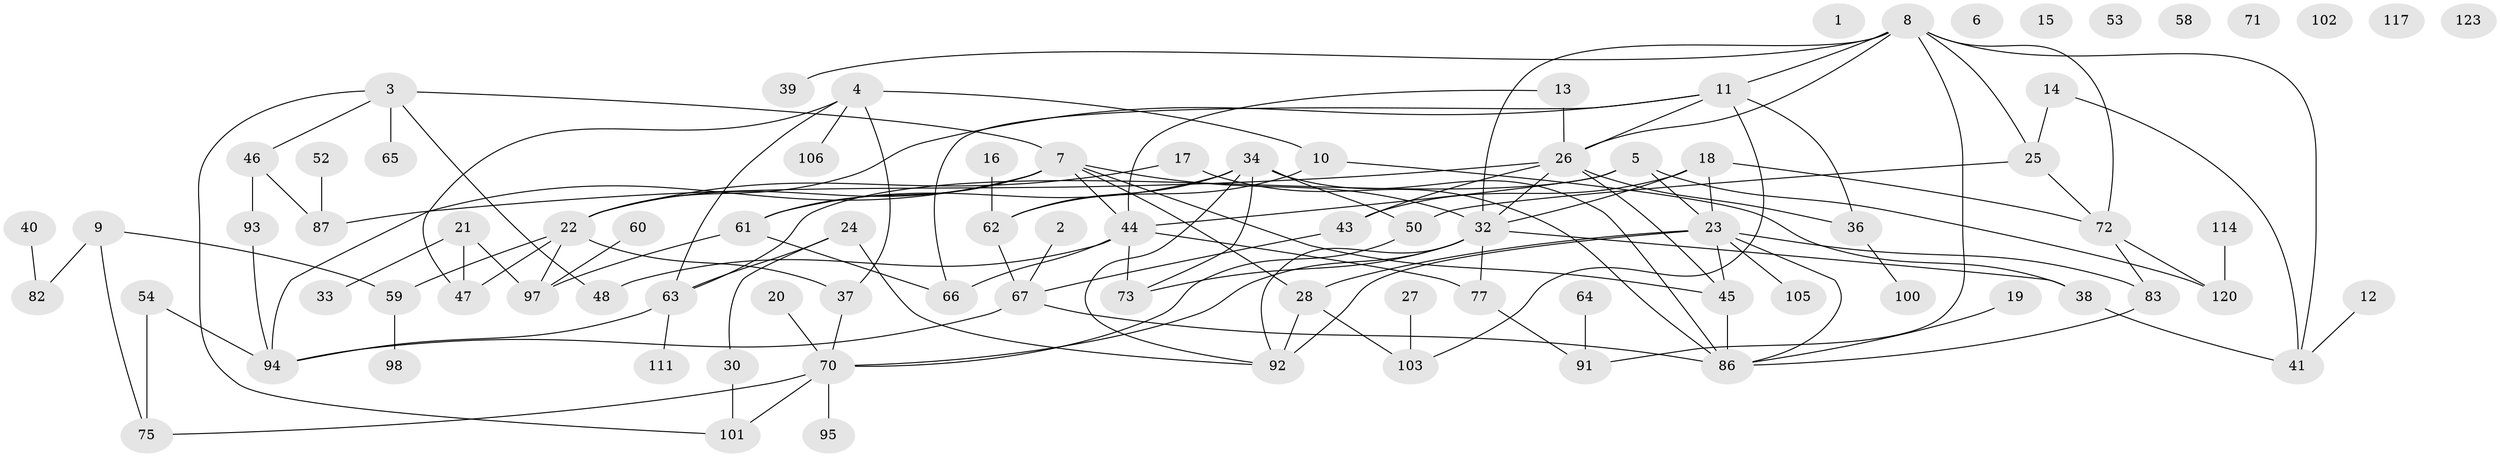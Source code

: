 // Generated by graph-tools (version 1.1) at 2025/23/03/03/25 07:23:28]
// undirected, 86 vertices, 127 edges
graph export_dot {
graph [start="1"]
  node [color=gray90,style=filled];
  1;
  2;
  3 [super="+68"];
  4 [super="+31"];
  5;
  6;
  7 [super="+42"];
  8 [super="+99"];
  9 [super="+69"];
  10 [super="+104"];
  11 [super="+55"];
  12;
  13;
  14;
  15;
  16 [super="+49"];
  17 [super="+122"];
  18 [super="+74"];
  19;
  20;
  21;
  22 [super="+121"];
  23 [super="+35"];
  24 [super="+76"];
  25 [super="+89"];
  26 [super="+29"];
  27;
  28;
  30;
  32 [super="+96"];
  33;
  34 [super="+56"];
  36;
  37;
  38;
  39;
  40;
  41 [super="+57"];
  43 [super="+113"];
  44 [super="+90"];
  45 [super="+51"];
  46;
  47 [super="+78"];
  48;
  50 [super="+88"];
  52 [super="+85"];
  53;
  54;
  58;
  59 [super="+109"];
  60;
  61;
  62;
  63 [super="+80"];
  64;
  65;
  66;
  67 [super="+79"];
  70 [super="+107"];
  71;
  72 [super="+108"];
  73 [super="+81"];
  75 [super="+84"];
  77;
  82 [super="+116"];
  83;
  86 [super="+118"];
  87 [super="+115"];
  91 [super="+112"];
  92 [super="+110"];
  93;
  94;
  95;
  97;
  98;
  100;
  101;
  102;
  103 [super="+119"];
  105;
  106;
  111;
  114;
  117;
  120;
  123;
  2 -- 67;
  3 -- 46;
  3 -- 48;
  3 -- 101;
  3 -- 65;
  3 -- 7;
  4 -- 106;
  4 -- 37;
  4 -- 10;
  4 -- 47;
  4 -- 63;
  5 -- 23;
  5 -- 120;
  5 -- 44;
  5 -- 63;
  7 -- 28;
  7 -- 44;
  7 -- 61;
  7 -- 94;
  7 -- 32;
  7 -- 22 [weight=2];
  7 -- 45;
  8 -- 41;
  8 -- 32;
  8 -- 39;
  8 -- 91;
  8 -- 72;
  8 -- 11;
  8 -- 26;
  8 -- 25;
  9 -- 59;
  9 -- 75;
  9 -- 82;
  10 -- 62;
  10 -- 38;
  11 -- 22;
  11 -- 36;
  11 -- 66;
  11 -- 103;
  11 -- 26;
  12 -- 41;
  13 -- 26;
  13 -- 44;
  14 -- 25;
  14 -- 41;
  16 -- 62;
  17 -- 22;
  17 -- 86;
  18 -- 32;
  18 -- 43;
  18 -- 72;
  18 -- 23;
  19 -- 86;
  20 -- 70;
  21 -- 33;
  21 -- 47;
  21 -- 97;
  22 -- 37;
  22 -- 97;
  22 -- 59;
  22 -- 47;
  23 -- 28;
  23 -- 45;
  23 -- 83;
  23 -- 86;
  23 -- 92;
  23 -- 105;
  24 -- 30;
  24 -- 63;
  24 -- 92;
  25 -- 50;
  25 -- 72;
  26 -- 32;
  26 -- 87;
  26 -- 36;
  26 -- 45;
  26 -- 43;
  27 -- 103;
  28 -- 92 [weight=2];
  28 -- 103;
  30 -- 101;
  32 -- 77;
  32 -- 38;
  32 -- 92;
  32 -- 70;
  32 -- 73;
  34 -- 86;
  34 -- 92;
  34 -- 61;
  34 -- 62;
  34 -- 50;
  34 -- 73;
  36 -- 100;
  37 -- 70;
  38 -- 41;
  40 -- 82;
  43 -- 67;
  44 -- 48;
  44 -- 66;
  44 -- 73;
  44 -- 77;
  45 -- 86;
  46 -- 87;
  46 -- 93;
  50 -- 70;
  52 -- 87;
  54 -- 75;
  54 -- 94;
  59 -- 98;
  60 -- 97;
  61 -- 66;
  61 -- 97;
  62 -- 67;
  63 -- 94;
  63 -- 111;
  64 -- 91;
  67 -- 94;
  67 -- 86;
  70 -- 101;
  70 -- 95;
  70 -- 75;
  72 -- 83;
  72 -- 120;
  77 -- 91;
  83 -- 86;
  93 -- 94;
  114 -- 120;
}
